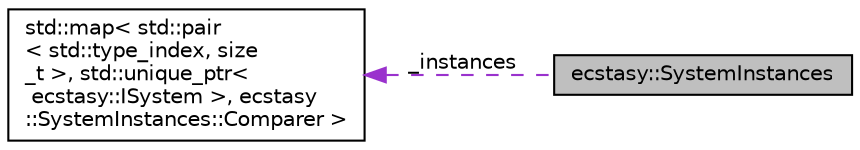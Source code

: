 digraph "ecstasy::SystemInstances"
{
 // LATEX_PDF_SIZE
  edge [fontname="Helvetica",fontsize="10",labelfontname="Helvetica",labelfontsize="10"];
  node [fontname="Helvetica",fontsize="10",shape=record];
  rankdir="LR";
  Node1 [label="ecstasy::SystemInstances",height=0.2,width=0.4,color="black", fillcolor="grey75", style="filled", fontcolor="black",tooltip="Set of instances inheriting from the Base type."];
  Node2 -> Node1 [dir="back",color="darkorchid3",fontsize="10",style="dashed",label=" _instances" ,fontname="Helvetica"];
  Node2 [label="std::map\< std::pair\l\< std::type_index, size\l_t \>, std::unique_ptr\<\l ecstasy::ISystem \>, ecstasy\l::SystemInstances::Comparer \>",height=0.2,width=0.4,color="black", fillcolor="white", style="filled",URL="/home/runner/work/ecstasy/ecstasy/doc/external/cppreference-doxygen-web.tag.xml$cpp/container/map.html",tooltip=" "];
}
